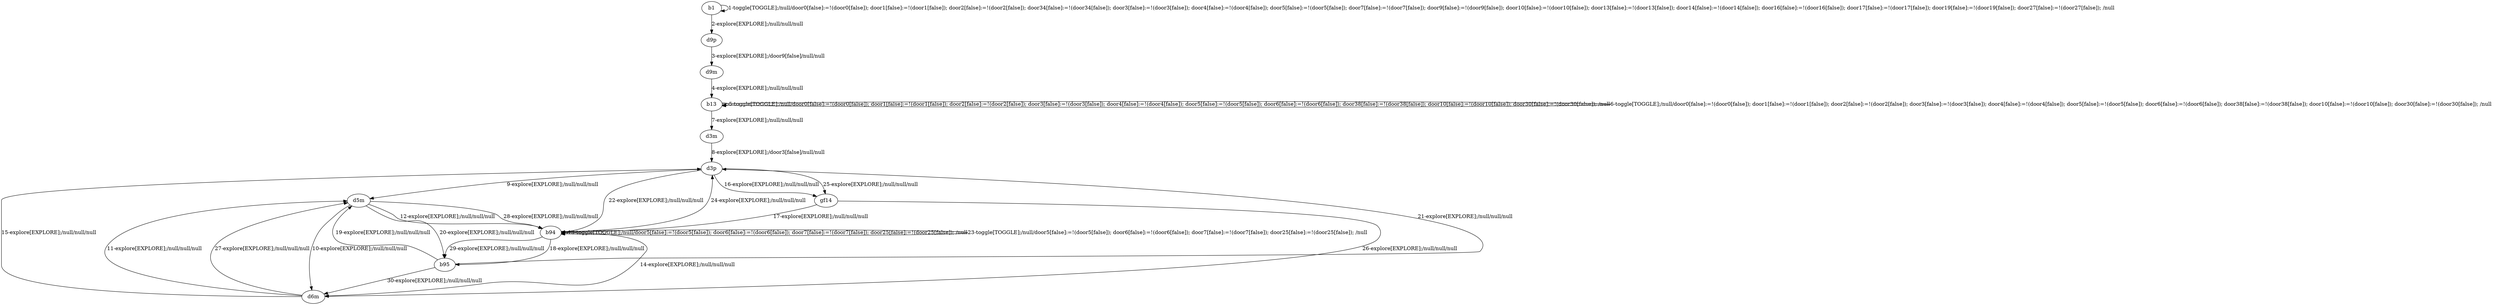 # Total number of goals covered by this test: 1
# d6m --> d3p

digraph g {
"b1" -> "b1" [label = "1-toggle[TOGGLE];/null/door0[false]:=!(door0[false]); door1[false]:=!(door1[false]); door2[false]:=!(door2[false]); door34[false]:=!(door34[false]); door3[false]:=!(door3[false]); door4[false]:=!(door4[false]); door5[false]:=!(door5[false]); door7[false]:=!(door7[false]); door9[false]:=!(door9[false]); door10[false]:=!(door10[false]); door13[false]:=!(door13[false]); door14[false]:=!(door14[false]); door16[false]:=!(door16[false]); door17[false]:=!(door17[false]); door19[false]:=!(door19[false]); door27[false]:=!(door27[false]); /null"];
"b1" -> "d9p" [label = "2-explore[EXPLORE];/null/null/null"];
"d9p" -> "d9m" [label = "3-explore[EXPLORE];/door9[false]/null/null"];
"d9m" -> "b13" [label = "4-explore[EXPLORE];/null/null/null"];
"b13" -> "b13" [label = "5-toggle[TOGGLE];/null/door0[false]:=!(door0[false]); door1[false]:=!(door1[false]); door2[false]:=!(door2[false]); door3[false]:=!(door3[false]); door4[false]:=!(door4[false]); door5[false]:=!(door5[false]); door6[false]:=!(door6[false]); door38[false]:=!(door38[false]); door10[false]:=!(door10[false]); door30[false]:=!(door30[false]); /null"];
"b13" -> "b13" [label = "6-toggle[TOGGLE];/null/door0[false]:=!(door0[false]); door1[false]:=!(door1[false]); door2[false]:=!(door2[false]); door3[false]:=!(door3[false]); door4[false]:=!(door4[false]); door5[false]:=!(door5[false]); door6[false]:=!(door6[false]); door38[false]:=!(door38[false]); door10[false]:=!(door10[false]); door30[false]:=!(door30[false]); /null"];
"b13" -> "d3m" [label = "7-explore[EXPLORE];/null/null/null"];
"d3m" -> "d3p" [label = "8-explore[EXPLORE];/door3[false]/null/null"];
"d3p" -> "d5m" [label = "9-explore[EXPLORE];/null/null/null"];
"d5m" -> "d6m" [label = "10-explore[EXPLORE];/null/null/null"];
"d6m" -> "d5m" [label = "11-explore[EXPLORE];/null/null/null"];
"d5m" -> "b94" [label = "12-explore[EXPLORE];/null/null/null"];
"b94" -> "b94" [label = "13-toggle[TOGGLE];/null/door5[false]:=!(door5[false]); door6[false]:=!(door6[false]); door7[false]:=!(door7[false]); door25[false]:=!(door25[false]); /null"];
"b94" -> "d6m" [label = "14-explore[EXPLORE];/null/null/null"];
"d6m" -> "d3p" [label = "15-explore[EXPLORE];/null/null/null"];
"d3p" -> "gf14" [label = "16-explore[EXPLORE];/null/null/null"];
"gf14" -> "b94" [label = "17-explore[EXPLORE];/null/null/null"];
"b94" -> "b95" [label = "18-explore[EXPLORE];/null/null/null"];
"b95" -> "d5m" [label = "19-explore[EXPLORE];/null/null/null"];
"d5m" -> "b95" [label = "20-explore[EXPLORE];/null/null/null"];
"b95" -> "d3p" [label = "21-explore[EXPLORE];/null/null/null"];
"d3p" -> "b94" [label = "22-explore[EXPLORE];/null/null/null"];
"b94" -> "b94" [label = "23-toggle[TOGGLE];/null/door5[false]:=!(door5[false]); door6[false]:=!(door6[false]); door7[false]:=!(door7[false]); door25[false]:=!(door25[false]); /null"];
"b94" -> "d3p" [label = "24-explore[EXPLORE];/null/null/null"];
"d3p" -> "gf14" [label = "25-explore[EXPLORE];/null/null/null"];
"gf14" -> "d6m" [label = "26-explore[EXPLORE];/null/null/null"];
"d6m" -> "d5m" [label = "27-explore[EXPLORE];/null/null/null"];
"d5m" -> "b94" [label = "28-explore[EXPLORE];/null/null/null"];
"b94" -> "b95" [label = "29-explore[EXPLORE];/null/null/null"];
"b95" -> "d6m" [label = "30-explore[EXPLORE];/null/null/null"];
}